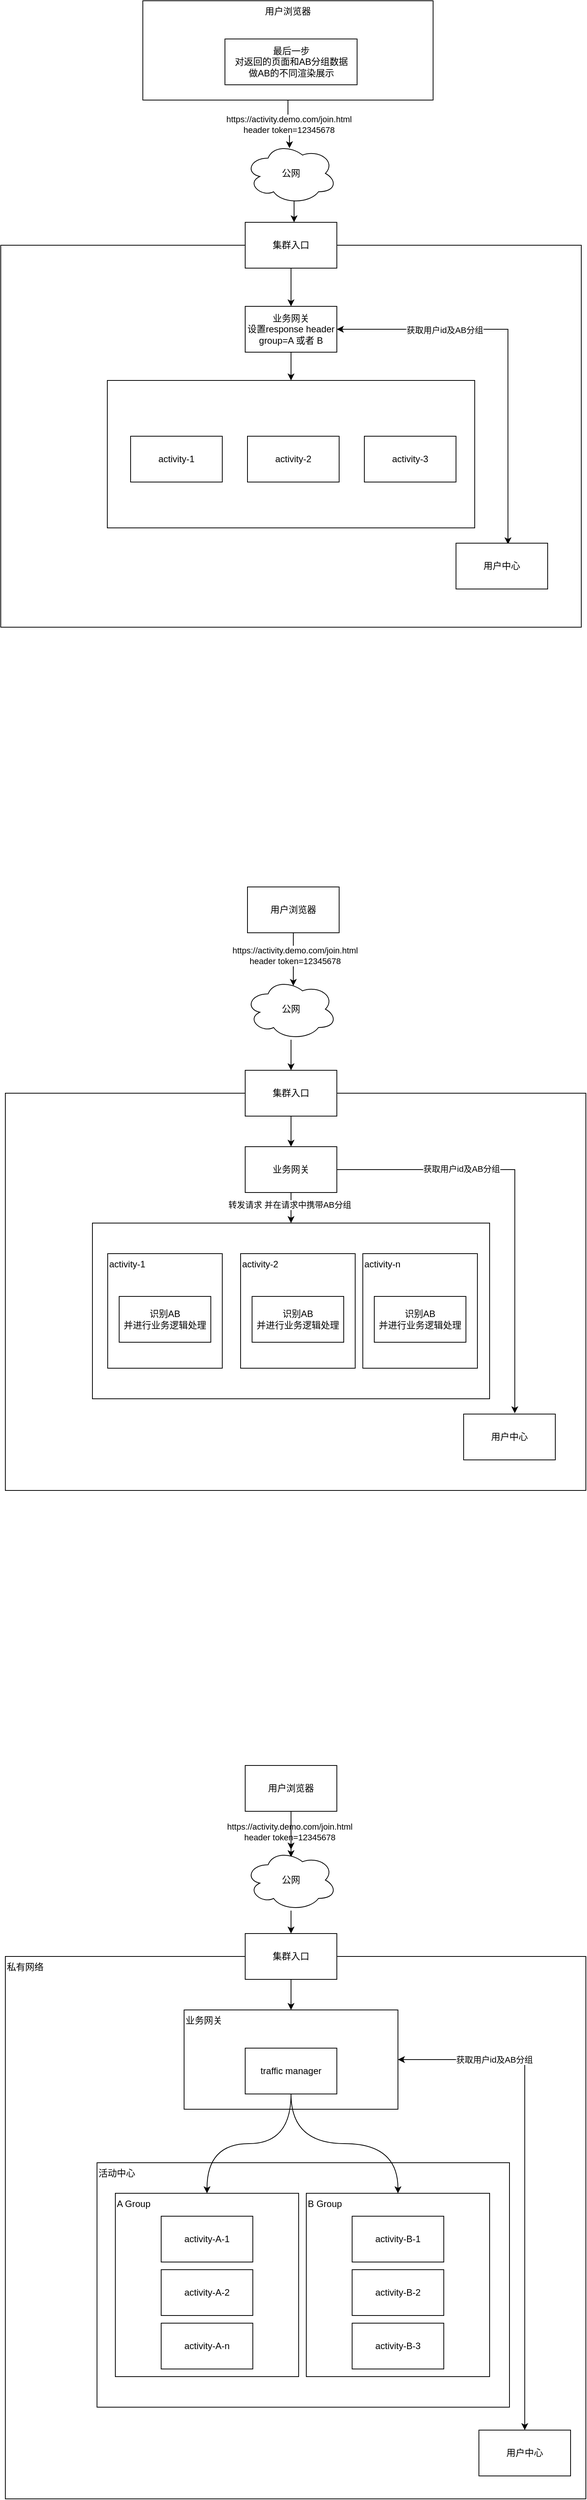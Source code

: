 <mxfile version="17.2.3" type="github">
  <diagram id="NkTXDc8hUBUXjb-TBbOY" name="第 1 页">
    <mxGraphModel dx="1426" dy="3132" grid="1" gridSize="10" guides="1" tooltips="1" connect="1" arrows="1" fold="1" page="1" pageScale="1" pageWidth="827" pageHeight="1169" math="0" shadow="0">
      <root>
        <mxCell id="0" />
        <mxCell id="1" parent="0" />
        <mxCell id="VPTVzxUfHxMfCs_0RZJk-6" value="私有网络" style="rounded=0;whiteSpace=wrap;html=1;align=left;verticalAlign=top;" vertex="1" parent="1">
          <mxGeometry x="40" y="280" width="760" height="710" as="geometry" />
        </mxCell>
        <mxCell id="VPTVzxUfHxMfCs_0RZJk-4" style="edgeStyle=orthogonalEdgeStyle;rounded=0;orthogonalLoop=1;jettySize=auto;html=1;entryX=0.5;entryY=0.125;entryDx=0;entryDy=0;entryPerimeter=0;" edge="1" parent="1" source="VPTVzxUfHxMfCs_0RZJk-1" target="VPTVzxUfHxMfCs_0RZJk-3">
          <mxGeometry relative="1" as="geometry" />
        </mxCell>
        <mxCell id="VPTVzxUfHxMfCs_0RZJk-7" value="https://activity.demo.com/join.html&lt;br&gt;header token=12345678" style="edgeLabel;html=1;align=center;verticalAlign=middle;resizable=0;points=[];" vertex="1" connectable="0" parent="VPTVzxUfHxMfCs_0RZJk-4">
          <mxGeometry x="-0.1" y="-2" relative="1" as="geometry">
            <mxPoint as="offset" />
          </mxGeometry>
        </mxCell>
        <mxCell id="VPTVzxUfHxMfCs_0RZJk-29" value="" style="edgeStyle=orthogonalEdgeStyle;curved=1;rounded=0;orthogonalLoop=1;jettySize=auto;html=1;startArrow=none;startFill=0;" edge="1" parent="1" source="VPTVzxUfHxMfCs_0RZJk-1" target="VPTVzxUfHxMfCs_0RZJk-3">
          <mxGeometry relative="1" as="geometry" />
        </mxCell>
        <mxCell id="VPTVzxUfHxMfCs_0RZJk-1" value="用户浏览器" style="rounded=0;whiteSpace=wrap;html=1;" vertex="1" parent="1">
          <mxGeometry x="354" y="30" width="120" height="60" as="geometry" />
        </mxCell>
        <mxCell id="VPTVzxUfHxMfCs_0RZJk-10" style="edgeStyle=orthogonalEdgeStyle;rounded=0;orthogonalLoop=1;jettySize=auto;html=1;" edge="1" parent="1" source="VPTVzxUfHxMfCs_0RZJk-2" target="VPTVzxUfHxMfCs_0RZJk-8">
          <mxGeometry relative="1" as="geometry" />
        </mxCell>
        <mxCell id="VPTVzxUfHxMfCs_0RZJk-2" value="集群入口" style="rounded=0;whiteSpace=wrap;html=1;" vertex="1" parent="1">
          <mxGeometry x="354" y="250" width="120" height="60" as="geometry" />
        </mxCell>
        <mxCell id="VPTVzxUfHxMfCs_0RZJk-5" style="edgeStyle=orthogonalEdgeStyle;rounded=0;orthogonalLoop=1;jettySize=auto;html=1;entryX=0.5;entryY=0;entryDx=0;entryDy=0;" edge="1" parent="1" source="VPTVzxUfHxMfCs_0RZJk-3" target="VPTVzxUfHxMfCs_0RZJk-2">
          <mxGeometry relative="1" as="geometry" />
        </mxCell>
        <mxCell id="VPTVzxUfHxMfCs_0RZJk-3" value="公网" style="ellipse;shape=cloud;whiteSpace=wrap;html=1;" vertex="1" parent="1">
          <mxGeometry x="354" y="140" width="120" height="80" as="geometry" />
        </mxCell>
        <mxCell id="VPTVzxUfHxMfCs_0RZJk-12" style="edgeStyle=orthogonalEdgeStyle;rounded=0;orthogonalLoop=1;jettySize=auto;html=1;entryX=0.5;entryY=0;entryDx=0;entryDy=0;startArrow=classic;startFill=1;exitX=1;exitY=0.5;exitDx=0;exitDy=0;" edge="1" parent="1" source="VPTVzxUfHxMfCs_0RZJk-8" target="VPTVzxUfHxMfCs_0RZJk-9">
          <mxGeometry relative="1" as="geometry">
            <Array as="points">
              <mxPoint x="720" y="415" />
            </Array>
          </mxGeometry>
        </mxCell>
        <mxCell id="VPTVzxUfHxMfCs_0RZJk-13" value="获取用户id及AB分组" style="edgeLabel;html=1;align=center;verticalAlign=middle;resizable=0;points=[];" vertex="1" connectable="0" parent="VPTVzxUfHxMfCs_0RZJk-12">
          <mxGeometry x="-0.27" y="2" relative="1" as="geometry">
            <mxPoint x="-42" y="-72" as="offset" />
          </mxGeometry>
        </mxCell>
        <mxCell id="VPTVzxUfHxMfCs_0RZJk-8" value="业务网关" style="rounded=0;whiteSpace=wrap;html=1;verticalAlign=top;align=left;" vertex="1" parent="1">
          <mxGeometry x="274" y="350" width="280" height="130" as="geometry" />
        </mxCell>
        <mxCell id="VPTVzxUfHxMfCs_0RZJk-9" value="用户中心" style="rounded=0;whiteSpace=wrap;html=1;" vertex="1" parent="1">
          <mxGeometry x="660" y="900" width="120" height="60" as="geometry" />
        </mxCell>
        <mxCell id="VPTVzxUfHxMfCs_0RZJk-14" value="活动中心" style="rounded=0;whiteSpace=wrap;html=1;align=left;verticalAlign=top;" vertex="1" parent="1">
          <mxGeometry x="160" y="550" width="540" height="320" as="geometry" />
        </mxCell>
        <mxCell id="VPTVzxUfHxMfCs_0RZJk-15" value="A Group" style="rounded=0;whiteSpace=wrap;html=1;align=left;verticalAlign=top;" vertex="1" parent="1">
          <mxGeometry x="184" y="590" width="240" height="240" as="geometry" />
        </mxCell>
        <mxCell id="VPTVzxUfHxMfCs_0RZJk-16" value="B Group" style="rounded=0;whiteSpace=wrap;html=1;verticalAlign=top;align=left;" vertex="1" parent="1">
          <mxGeometry x="434" y="590" width="240" height="240" as="geometry" />
        </mxCell>
        <mxCell id="VPTVzxUfHxMfCs_0RZJk-18" style="edgeStyle=orthogonalEdgeStyle;rounded=0;orthogonalLoop=1;jettySize=auto;html=1;entryX=0.5;entryY=0;entryDx=0;entryDy=0;startArrow=none;startFill=0;curved=1;" edge="1" parent="1" source="VPTVzxUfHxMfCs_0RZJk-17" target="VPTVzxUfHxMfCs_0RZJk-15">
          <mxGeometry relative="1" as="geometry" />
        </mxCell>
        <mxCell id="VPTVzxUfHxMfCs_0RZJk-19" style="edgeStyle=orthogonalEdgeStyle;curved=1;rounded=0;orthogonalLoop=1;jettySize=auto;html=1;entryX=0.5;entryY=0;entryDx=0;entryDy=0;startArrow=none;startFill=0;" edge="1" parent="1" source="VPTVzxUfHxMfCs_0RZJk-17" target="VPTVzxUfHxMfCs_0RZJk-16">
          <mxGeometry relative="1" as="geometry" />
        </mxCell>
        <mxCell id="VPTVzxUfHxMfCs_0RZJk-17" value="traffic manager" style="rounded=0;whiteSpace=wrap;html=1;" vertex="1" parent="1">
          <mxGeometry x="354" y="400" width="120" height="60" as="geometry" />
        </mxCell>
        <mxCell id="VPTVzxUfHxMfCs_0RZJk-20" value="activity-A-1" style="rounded=0;whiteSpace=wrap;html=1;" vertex="1" parent="1">
          <mxGeometry x="244" y="620" width="120" height="60" as="geometry" />
        </mxCell>
        <mxCell id="VPTVzxUfHxMfCs_0RZJk-21" value="activity-A-2" style="rounded=0;whiteSpace=wrap;html=1;" vertex="1" parent="1">
          <mxGeometry x="244" y="690" width="120" height="60" as="geometry" />
        </mxCell>
        <mxCell id="VPTVzxUfHxMfCs_0RZJk-22" value="activity-A-n" style="rounded=0;whiteSpace=wrap;html=1;" vertex="1" parent="1">
          <mxGeometry x="244" y="760" width="120" height="60" as="geometry" />
        </mxCell>
        <mxCell id="VPTVzxUfHxMfCs_0RZJk-23" value="activity-B-1" style="rounded=0;whiteSpace=wrap;html=1;" vertex="1" parent="1">
          <mxGeometry x="494" y="620" width="120" height="60" as="geometry" />
        </mxCell>
        <mxCell id="VPTVzxUfHxMfCs_0RZJk-24" value="activity-B-2" style="rounded=0;whiteSpace=wrap;html=1;" vertex="1" parent="1">
          <mxGeometry x="494" y="690" width="120" height="60" as="geometry" />
        </mxCell>
        <mxCell id="VPTVzxUfHxMfCs_0RZJk-25" value="activity-B-3" style="rounded=0;whiteSpace=wrap;html=1;" vertex="1" parent="1">
          <mxGeometry x="494" y="760" width="120" height="60" as="geometry" />
        </mxCell>
        <mxCell id="VPTVzxUfHxMfCs_0RZJk-30" style="edgeStyle=orthogonalEdgeStyle;curved=1;rounded=0;orthogonalLoop=1;jettySize=auto;html=1;entryX=0.525;entryY=0.119;entryDx=0;entryDy=0;entryPerimeter=0;startArrow=none;startFill=0;" edge="1" parent="1" source="VPTVzxUfHxMfCs_0RZJk-26" target="VPTVzxUfHxMfCs_0RZJk-27">
          <mxGeometry relative="1" as="geometry" />
        </mxCell>
        <mxCell id="VPTVzxUfHxMfCs_0RZJk-31" value="https://activity.demo.com/join.html&lt;br&gt;header token=12345678" style="edgeLabel;html=1;align=center;verticalAlign=middle;resizable=0;points=[];" vertex="1" connectable="0" parent="VPTVzxUfHxMfCs_0RZJk-30">
          <mxGeometry x="-0.162" y="2" relative="1" as="geometry">
            <mxPoint y="1" as="offset" />
          </mxGeometry>
        </mxCell>
        <mxCell id="VPTVzxUfHxMfCs_0RZJk-26" value="用户浏览器" style="rounded=0;whiteSpace=wrap;html=1;" vertex="1" parent="1">
          <mxGeometry x="357" y="-1120" width="120" height="60" as="geometry" />
        </mxCell>
        <mxCell id="VPTVzxUfHxMfCs_0RZJk-33" style="edgeStyle=orthogonalEdgeStyle;curved=1;rounded=0;orthogonalLoop=1;jettySize=auto;html=1;entryX=0.5;entryY=0;entryDx=0;entryDy=0;startArrow=none;startFill=0;" edge="1" parent="1" source="VPTVzxUfHxMfCs_0RZJk-27" target="VPTVzxUfHxMfCs_0RZJk-32">
          <mxGeometry relative="1" as="geometry" />
        </mxCell>
        <mxCell id="VPTVzxUfHxMfCs_0RZJk-27" value="公网" style="ellipse;shape=cloud;whiteSpace=wrap;html=1;" vertex="1" parent="1">
          <mxGeometry x="354" y="-1000" width="120" height="80" as="geometry" />
        </mxCell>
        <mxCell id="VPTVzxUfHxMfCs_0RZJk-28" value="" style="rounded=0;whiteSpace=wrap;html=1;" vertex="1" parent="1">
          <mxGeometry x="40" y="-850" width="760" height="520" as="geometry" />
        </mxCell>
        <mxCell id="VPTVzxUfHxMfCs_0RZJk-38" style="edgeStyle=orthogonalEdgeStyle;rounded=0;orthogonalLoop=1;jettySize=auto;html=1;entryX=0.5;entryY=0;entryDx=0;entryDy=0;startArrow=none;startFill=0;" edge="1" parent="1" source="VPTVzxUfHxMfCs_0RZJk-32" target="VPTVzxUfHxMfCs_0RZJk-34">
          <mxGeometry relative="1" as="geometry" />
        </mxCell>
        <mxCell id="VPTVzxUfHxMfCs_0RZJk-32" value="集群入口" style="rounded=0;whiteSpace=wrap;html=1;" vertex="1" parent="1">
          <mxGeometry x="354" y="-880" width="120" height="60" as="geometry" />
        </mxCell>
        <mxCell id="VPTVzxUfHxMfCs_0RZJk-36" style="edgeStyle=orthogonalEdgeStyle;rounded=0;orthogonalLoop=1;jettySize=auto;html=1;entryX=0.558;entryY=-0.017;entryDx=0;entryDy=0;entryPerimeter=0;startArrow=none;startFill=0;" edge="1" parent="1" source="VPTVzxUfHxMfCs_0RZJk-34" target="VPTVzxUfHxMfCs_0RZJk-35">
          <mxGeometry relative="1" as="geometry" />
        </mxCell>
        <mxCell id="VPTVzxUfHxMfCs_0RZJk-37" value="获取用户id及AB分组" style="edgeLabel;html=1;align=center;verticalAlign=middle;resizable=0;points=[];" vertex="1" connectable="0" parent="VPTVzxUfHxMfCs_0RZJk-36">
          <mxGeometry x="-0.409" y="1" relative="1" as="geometry">
            <mxPoint as="offset" />
          </mxGeometry>
        </mxCell>
        <mxCell id="VPTVzxUfHxMfCs_0RZJk-46" style="edgeStyle=orthogonalEdgeStyle;rounded=0;orthogonalLoop=1;jettySize=auto;html=1;entryX=0.5;entryY=0;entryDx=0;entryDy=0;startArrow=none;startFill=0;" edge="1" parent="1" source="VPTVzxUfHxMfCs_0RZJk-34" target="VPTVzxUfHxMfCs_0RZJk-39">
          <mxGeometry relative="1" as="geometry" />
        </mxCell>
        <mxCell id="VPTVzxUfHxMfCs_0RZJk-47" value="转发请求 并在请求中携带AB分组" style="edgeLabel;html=1;align=center;verticalAlign=middle;resizable=0;points=[];" vertex="1" connectable="0" parent="VPTVzxUfHxMfCs_0RZJk-46">
          <mxGeometry x="-0.425" y="-2" relative="1" as="geometry">
            <mxPoint y="4" as="offset" />
          </mxGeometry>
        </mxCell>
        <mxCell id="VPTVzxUfHxMfCs_0RZJk-34" value="业务网关" style="rounded=0;whiteSpace=wrap;html=1;" vertex="1" parent="1">
          <mxGeometry x="354" y="-780" width="120" height="60" as="geometry" />
        </mxCell>
        <mxCell id="VPTVzxUfHxMfCs_0RZJk-35" value="用户中心" style="rounded=0;whiteSpace=wrap;html=1;" vertex="1" parent="1">
          <mxGeometry x="640" y="-430" width="120" height="60" as="geometry" />
        </mxCell>
        <mxCell id="VPTVzxUfHxMfCs_0RZJk-39" value="" style="rounded=0;whiteSpace=wrap;html=1;" vertex="1" parent="1">
          <mxGeometry x="154" y="-680" width="520" height="230" as="geometry" />
        </mxCell>
        <mxCell id="VPTVzxUfHxMfCs_0RZJk-40" value="activity-1" style="rounded=0;whiteSpace=wrap;html=1;align=left;verticalAlign=top;" vertex="1" parent="1">
          <mxGeometry x="174" y="-640" width="150" height="150" as="geometry" />
        </mxCell>
        <mxCell id="VPTVzxUfHxMfCs_0RZJk-41" value="识别AB&lt;br&gt;并进行业务逻辑处理" style="rounded=0;whiteSpace=wrap;html=1;" vertex="1" parent="1">
          <mxGeometry x="189" y="-584" width="120" height="60" as="geometry" />
        </mxCell>
        <mxCell id="VPTVzxUfHxMfCs_0RZJk-42" value="activity-2" style="rounded=0;whiteSpace=wrap;html=1;align=left;verticalAlign=top;" vertex="1" parent="1">
          <mxGeometry x="348" y="-640" width="150" height="150" as="geometry" />
        </mxCell>
        <mxCell id="VPTVzxUfHxMfCs_0RZJk-43" value="识别AB&lt;br&gt;并进行业务逻辑处理" style="rounded=0;whiteSpace=wrap;html=1;" vertex="1" parent="1">
          <mxGeometry x="363" y="-584" width="120" height="60" as="geometry" />
        </mxCell>
        <mxCell id="VPTVzxUfHxMfCs_0RZJk-44" value="activity-n" style="rounded=0;whiteSpace=wrap;html=1;align=left;verticalAlign=top;" vertex="1" parent="1">
          <mxGeometry x="508" y="-640" width="150" height="150" as="geometry" />
        </mxCell>
        <mxCell id="VPTVzxUfHxMfCs_0RZJk-45" value="识别AB&lt;br&gt;并进行业务逻辑处理" style="rounded=0;whiteSpace=wrap;html=1;" vertex="1" parent="1">
          <mxGeometry x="523" y="-584" width="120" height="60" as="geometry" />
        </mxCell>
        <mxCell id="VPTVzxUfHxMfCs_0RZJk-53" style="edgeStyle=orthogonalEdgeStyle;rounded=0;orthogonalLoop=1;jettySize=auto;html=1;entryX=0.483;entryY=0.088;entryDx=0;entryDy=0;entryPerimeter=0;startArrow=none;startFill=0;" edge="1" parent="1" source="VPTVzxUfHxMfCs_0RZJk-48" target="VPTVzxUfHxMfCs_0RZJk-50">
          <mxGeometry relative="1" as="geometry" />
        </mxCell>
        <mxCell id="VPTVzxUfHxMfCs_0RZJk-54" value="https://activity.demo.com/join.html&lt;br&gt;header token=12345678" style="edgeLabel;html=1;align=center;verticalAlign=middle;resizable=0;points=[];" vertex="1" connectable="0" parent="VPTVzxUfHxMfCs_0RZJk-53">
          <mxGeometry x="0.157" y="-1" relative="1" as="geometry">
            <mxPoint y="-4" as="offset" />
          </mxGeometry>
        </mxCell>
        <mxCell id="VPTVzxUfHxMfCs_0RZJk-48" value="用户浏览器" style="rounded=0;whiteSpace=wrap;html=1;align=center;verticalAlign=top;" vertex="1" parent="1">
          <mxGeometry x="220" y="-2280" width="380" height="130" as="geometry" />
        </mxCell>
        <mxCell id="VPTVzxUfHxMfCs_0RZJk-49" value="" style="rounded=0;whiteSpace=wrap;html=1;" vertex="1" parent="1">
          <mxGeometry x="34" y="-1960" width="760" height="500" as="geometry" />
        </mxCell>
        <mxCell id="VPTVzxUfHxMfCs_0RZJk-55" style="edgeStyle=orthogonalEdgeStyle;rounded=0;orthogonalLoop=1;jettySize=auto;html=1;entryX=0.5;entryY=0;entryDx=0;entryDy=0;startArrow=none;startFill=0;exitX=0.55;exitY=0.95;exitDx=0;exitDy=0;exitPerimeter=0;" edge="1" parent="1" source="VPTVzxUfHxMfCs_0RZJk-50">
          <mxGeometry relative="1" as="geometry">
            <mxPoint x="424" y="-2014" as="sourcePoint" />
            <mxPoint x="418" y="-1990" as="targetPoint" />
          </mxGeometry>
        </mxCell>
        <mxCell id="VPTVzxUfHxMfCs_0RZJk-50" value="公网" style="ellipse;shape=cloud;whiteSpace=wrap;html=1;" vertex="1" parent="1">
          <mxGeometry x="354" y="-2094" width="120" height="80" as="geometry" />
        </mxCell>
        <mxCell id="VPTVzxUfHxMfCs_0RZJk-58" style="edgeStyle=orthogonalEdgeStyle;rounded=0;orthogonalLoop=1;jettySize=auto;html=1;entryX=0.5;entryY=0;entryDx=0;entryDy=0;startArrow=none;startFill=0;" edge="1" parent="1" source="VPTVzxUfHxMfCs_0RZJk-51" target="VPTVzxUfHxMfCs_0RZJk-56">
          <mxGeometry relative="1" as="geometry" />
        </mxCell>
        <mxCell id="VPTVzxUfHxMfCs_0RZJk-51" value="集群入口" style="rounded=0;whiteSpace=wrap;html=1;" vertex="1" parent="1">
          <mxGeometry x="354" y="-1990" width="120" height="60" as="geometry" />
        </mxCell>
        <mxCell id="VPTVzxUfHxMfCs_0RZJk-52" value="最后一步&lt;br&gt;对返回的页面和AB分组数据&lt;br&gt;做AB的不同渲染展示" style="rounded=0;whiteSpace=wrap;html=1;" vertex="1" parent="1">
          <mxGeometry x="327.5" y="-2230" width="173" height="60" as="geometry" />
        </mxCell>
        <mxCell id="VPTVzxUfHxMfCs_0RZJk-59" style="edgeStyle=orthogonalEdgeStyle;rounded=0;orthogonalLoop=1;jettySize=auto;html=1;entryX=0.567;entryY=0.025;entryDx=0;entryDy=0;entryPerimeter=0;startArrow=classic;startFill=1;" edge="1" parent="1" source="VPTVzxUfHxMfCs_0RZJk-56" target="VPTVzxUfHxMfCs_0RZJk-57">
          <mxGeometry relative="1" as="geometry" />
        </mxCell>
        <mxCell id="VPTVzxUfHxMfCs_0RZJk-61" value="获取用户id及AB分组" style="edgeLabel;html=1;align=center;verticalAlign=middle;resizable=0;points=[];" vertex="1" connectable="0" parent="VPTVzxUfHxMfCs_0RZJk-59">
          <mxGeometry x="-0.442" relative="1" as="geometry">
            <mxPoint y="1" as="offset" />
          </mxGeometry>
        </mxCell>
        <mxCell id="VPTVzxUfHxMfCs_0RZJk-63" style="edgeStyle=orthogonalEdgeStyle;rounded=0;orthogonalLoop=1;jettySize=auto;html=1;entryX=0.5;entryY=0;entryDx=0;entryDy=0;startArrow=none;startFill=0;" edge="1" parent="1" source="VPTVzxUfHxMfCs_0RZJk-56" target="VPTVzxUfHxMfCs_0RZJk-62">
          <mxGeometry relative="1" as="geometry" />
        </mxCell>
        <mxCell id="VPTVzxUfHxMfCs_0RZJk-56" value="业务网关&lt;br&gt;设置response header group=A 或者 B" style="rounded=0;whiteSpace=wrap;html=1;" vertex="1" parent="1">
          <mxGeometry x="354" y="-1880" width="120" height="60" as="geometry" />
        </mxCell>
        <mxCell id="VPTVzxUfHxMfCs_0RZJk-57" value="用户中心" style="rounded=0;whiteSpace=wrap;html=1;" vertex="1" parent="1">
          <mxGeometry x="630" y="-1570" width="120" height="60" as="geometry" />
        </mxCell>
        <mxCell id="VPTVzxUfHxMfCs_0RZJk-62" value="" style="rounded=0;whiteSpace=wrap;html=1;" vertex="1" parent="1">
          <mxGeometry x="173.5" y="-1783" width="481" height="193" as="geometry" />
        </mxCell>
        <mxCell id="VPTVzxUfHxMfCs_0RZJk-64" value="activity-1" style="rounded=0;whiteSpace=wrap;html=1;" vertex="1" parent="1">
          <mxGeometry x="204" y="-1710" width="120" height="60" as="geometry" />
        </mxCell>
        <mxCell id="VPTVzxUfHxMfCs_0RZJk-65" value="activity-2" style="rounded=0;whiteSpace=wrap;html=1;" vertex="1" parent="1">
          <mxGeometry x="357" y="-1710" width="120" height="60" as="geometry" />
        </mxCell>
        <mxCell id="VPTVzxUfHxMfCs_0RZJk-66" value="activity-3" style="rounded=0;whiteSpace=wrap;html=1;" vertex="1" parent="1">
          <mxGeometry x="510" y="-1710" width="120" height="60" as="geometry" />
        </mxCell>
      </root>
    </mxGraphModel>
  </diagram>
</mxfile>

